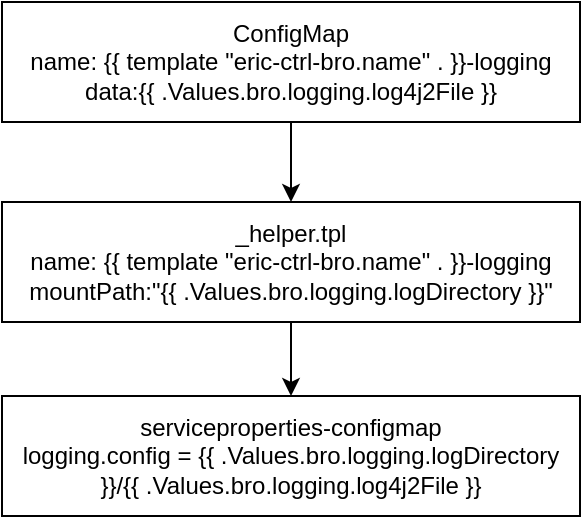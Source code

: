 <mxfile version="14.8.6" type="github">
  <diagram id="cvUKHo-pMs8p2N44pHE1" name="Page-1">
    <mxGraphModel dx="1235" dy="551" grid="0" gridSize="10" guides="1" tooltips="1" connect="1" arrows="1" fold="1" page="0" pageScale="1" pageWidth="827" pageHeight="1169" math="0" shadow="0">
      <root>
        <mxCell id="0" />
        <mxCell id="1" parent="0" />
        <mxCell id="sotvExZWblIh62vUfUVS-3" value="" style="edgeStyle=orthogonalEdgeStyle;rounded=0;orthogonalLoop=1;jettySize=auto;html=1;" edge="1" parent="1" source="sotvExZWblIh62vUfUVS-1" target="sotvExZWblIh62vUfUVS-2">
          <mxGeometry relative="1" as="geometry" />
        </mxCell>
        <mxCell id="sotvExZWblIh62vUfUVS-1" value="ConfigMap&lt;br&gt;name:&amp;nbsp;{{ template &quot;eric-ctrl-bro.name&quot; . }}-logging&lt;br&gt;data:{{ .Values.bro.logging.log4j2File }}" style="rounded=0;whiteSpace=wrap;html=1;" vertex="1" parent="1">
          <mxGeometry x="311" y="97" width="289" height="60" as="geometry" />
        </mxCell>
        <mxCell id="sotvExZWblIh62vUfUVS-5" value="" style="edgeStyle=orthogonalEdgeStyle;rounded=0;orthogonalLoop=1;jettySize=auto;html=1;" edge="1" parent="1" source="sotvExZWblIh62vUfUVS-2" target="sotvExZWblIh62vUfUVS-4">
          <mxGeometry relative="1" as="geometry" />
        </mxCell>
        <mxCell id="sotvExZWblIh62vUfUVS-2" value="_helper.tpl&lt;br&gt;name:&amp;nbsp;{{ template &quot;eric-ctrl-bro.name&quot; . }}-logging&lt;br&gt;mountPath:&quot;{{ .Values.bro.logging.logDirectory }}&quot;" style="rounded=0;whiteSpace=wrap;html=1;" vertex="1" parent="1">
          <mxGeometry x="311" y="197" width="289" height="60" as="geometry" />
        </mxCell>
        <mxCell id="sotvExZWblIh62vUfUVS-4" value="serviceproperties-configmap&lt;br&gt;logging.config =&amp;nbsp;{{ .Values.bro.logging.logDirectory }}/{{ .Values.bro.logging.log4j2File }}" style="rounded=0;whiteSpace=wrap;html=1;" vertex="1" parent="1">
          <mxGeometry x="311" y="294" width="289" height="60" as="geometry" />
        </mxCell>
      </root>
    </mxGraphModel>
  </diagram>
</mxfile>

